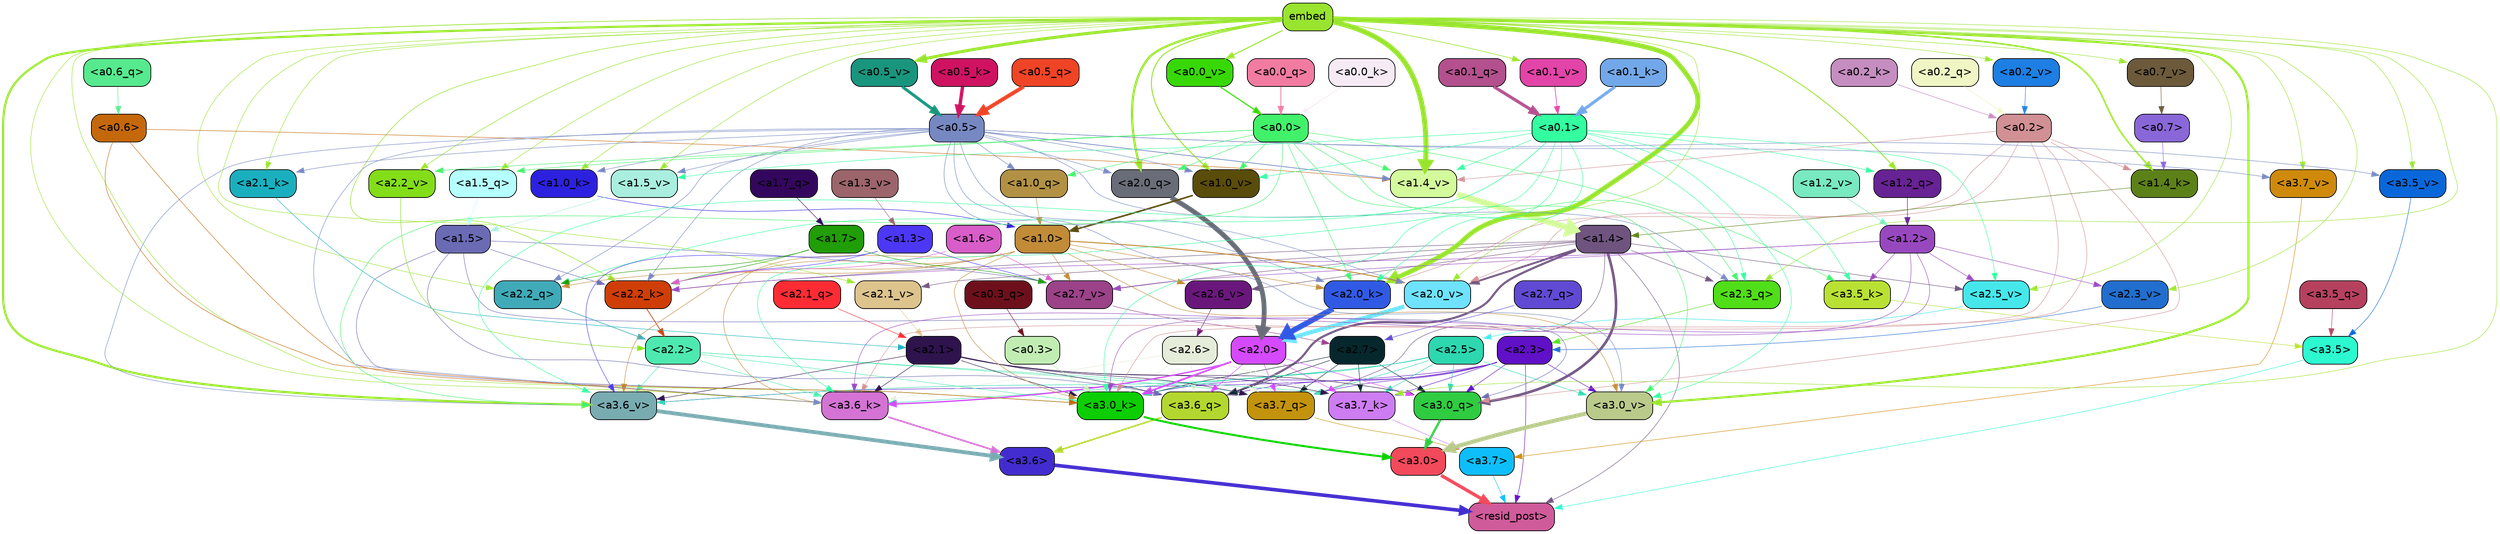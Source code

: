 strict digraph "" {
	graph [bgcolor=transparent,
		layout=dot,
		overlap=false,
		splines=true
	];
	"<a3.7>"	[color=black,
		fillcolor="#0ebefa",
		fontname=Helvetica,
		shape=box,
		style="filled, rounded"];
	"<resid_post>"	[color=black,
		fillcolor="#d05b9a",
		fontname=Helvetica,
		shape=box,
		style="filled, rounded"];
	"<a3.7>" -> "<resid_post>"	[color="#0ebefa",
		penwidth=0.6];
	"<a3.6>"	[color=black,
		fillcolor="#432ccf",
		fontname=Helvetica,
		shape=box,
		style="filled, rounded"];
	"<a3.6>" -> "<resid_post>"	[color="#432ccf",
		penwidth=4.646730065345764];
	"<a3.5>"	[color=black,
		fillcolor="#2cf9d0",
		fontname=Helvetica,
		shape=box,
		style="filled, rounded"];
	"<a3.5>" -> "<resid_post>"	[color="#2cf9d0",
		penwidth=0.6];
	"<a3.0>"	[color=black,
		fillcolor="#f2495b",
		fontname=Helvetica,
		shape=box,
		style="filled, rounded"];
	"<a3.0>" -> "<resid_post>"	[color="#f2495b",
		penwidth=4.323132634162903];
	"<a2.3>"	[color=black,
		fillcolor="#6010c7",
		fontname=Helvetica,
		shape=box,
		style="filled, rounded"];
	"<a2.3>" -> "<resid_post>"	[color="#6010c7",
		penwidth=0.6];
	"<a3.7_q>"	[color=black,
		fillcolor="#c3930d",
		fontname=Helvetica,
		shape=box,
		style="filled, rounded"];
	"<a2.3>" -> "<a3.7_q>"	[color="#6010c7",
		penwidth=0.6];
	"<a3.6_q>"	[color=black,
		fillcolor="#b4d72f",
		fontname=Helvetica,
		shape=box,
		style="filled, rounded"];
	"<a2.3>" -> "<a3.6_q>"	[color="#6010c7",
		penwidth=0.6];
	"<a3.0_q>"	[color=black,
		fillcolor="#2fcc41",
		fontname=Helvetica,
		shape=box,
		style="filled, rounded"];
	"<a2.3>" -> "<a3.0_q>"	[color="#6010c7",
		penwidth=0.6];
	"<a3.7_k>"	[color=black,
		fillcolor="#cd7cf2",
		fontname=Helvetica,
		shape=box,
		style="filled, rounded"];
	"<a2.3>" -> "<a3.7_k>"	[color="#6010c7",
		penwidth=0.6];
	"<a3.0_k>"	[color=black,
		fillcolor="#0cce02",
		fontname=Helvetica,
		shape=box,
		style="filled, rounded"];
	"<a2.3>" -> "<a3.0_k>"	[color="#6010c7",
		penwidth=0.6];
	"<a3.6_v>"	[color=black,
		fillcolor="#79acb1",
		fontname=Helvetica,
		shape=box,
		style="filled, rounded"];
	"<a2.3>" -> "<a3.6_v>"	[color="#6010c7",
		penwidth=0.6];
	"<a3.0_v>"	[color=black,
		fillcolor="#b9ca8b",
		fontname=Helvetica,
		shape=box,
		style="filled, rounded"];
	"<a2.3>" -> "<a3.0_v>"	[color="#6010c7",
		penwidth=0.6];
	"<a1.4>"	[color=black,
		fillcolor="#6f547f",
		fontname=Helvetica,
		shape=box,
		style="filled, rounded"];
	"<a1.4>" -> "<resid_post>"	[color="#6f547f",
		penwidth=0.6];
	"<a1.4>" -> "<a3.7_q>"	[color="#6f547f",
		penwidth=0.6];
	"<a1.4>" -> "<a3.6_q>"	[color="#6f547f",
		penwidth=2.700703263282776];
	"<a1.4>" -> "<a3.0_q>"	[color="#6f547f",
		penwidth=3.34255850315094];
	"<a2.3_q>"	[color=black,
		fillcolor="#50de18",
		fontname=Helvetica,
		shape=box,
		style="filled, rounded"];
	"<a1.4>" -> "<a2.3_q>"	[color="#6f547f",
		penwidth=0.6];
	"<a2.2_k>"	[color=black,
		fillcolor="#cf3e07",
		fontname=Helvetica,
		shape=box,
		style="filled, rounded"];
	"<a1.4>" -> "<a2.2_k>"	[color="#6f547f",
		penwidth=0.6];
	"<a2.7_v>"	[color=black,
		fillcolor="#9b4289",
		fontname=Helvetica,
		shape=box,
		style="filled, rounded"];
	"<a1.4>" -> "<a2.7_v>"	[color="#6f547f",
		penwidth=0.6];
	"<a2.6_v>"	[color=black,
		fillcolor="#6a177c",
		fontname=Helvetica,
		shape=box,
		style="filled, rounded"];
	"<a1.4>" -> "<a2.6_v>"	[color="#6f547f",
		penwidth=0.6];
	"<a2.5_v>"	[color=black,
		fillcolor="#46e7eb",
		fontname=Helvetica,
		shape=box,
		style="filled, rounded"];
	"<a1.4>" -> "<a2.5_v>"	[color="#6f547f",
		penwidth=0.6];
	"<a2.1_v>"	[color=black,
		fillcolor="#ddc38c",
		fontname=Helvetica,
		shape=box,
		style="filled, rounded"];
	"<a1.4>" -> "<a2.1_v>"	[color="#6f547f",
		penwidth=0.6];
	"<a2.0_v>"	[color=black,
		fillcolor="#6ee2fe",
		fontname=Helvetica,
		shape=box,
		style="filled, rounded"];
	"<a1.4>" -> "<a2.0_v>"	[color="#6f547f",
		penwidth=2.387977123260498];
	"<a3.7_q>" -> "<a3.7>"	[color="#c3930d",
		penwidth=0.6];
	"<a3.6_q>" -> "<a3.6>"	[color="#b4d72f",
		penwidth=2.03758105635643];
	"<a3.5_q>"	[color=black,
		fillcolor="#b6415f",
		fontname=Helvetica,
		shape=box,
		style="filled, rounded"];
	"<a3.5_q>" -> "<a3.5>"	[color="#b6415f",
		penwidth=0.6];
	"<a3.0_q>" -> "<a3.0>"	[color="#2fcc41",
		penwidth=2.8638100624084473];
	"<a3.7_k>" -> "<a3.7>"	[color="#cd7cf2",
		penwidth=0.6];
	"<a3.6_k>"	[color=black,
		fillcolor="#d473d4",
		fontname=Helvetica,
		shape=box,
		style="filled, rounded"];
	"<a3.6_k>" -> "<a3.6>"	[color="#d473d4",
		penwidth=2.174198240041733];
	"<a3.5_k>"	[color=black,
		fillcolor="#b9e133",
		fontname=Helvetica,
		shape=box,
		style="filled, rounded"];
	"<a3.5_k>" -> "<a3.5>"	[color="#b9e133",
		penwidth=0.6];
	"<a3.0_k>" -> "<a3.0>"	[color="#0cce02",
		penwidth=2.6274144649505615];
	"<a3.7_v>"	[color=black,
		fillcolor="#cf8a0b",
		fontname=Helvetica,
		shape=box,
		style="filled, rounded"];
	"<a3.7_v>" -> "<a3.7>"	[color="#cf8a0b",
		penwidth=0.6];
	"<a3.6_v>" -> "<a3.6>"	[color="#79acb1",
		penwidth=5.002329230308533];
	"<a3.5_v>"	[color=black,
		fillcolor="#0967da",
		fontname=Helvetica,
		shape=box,
		style="filled, rounded"];
	"<a3.5_v>" -> "<a3.5>"	[color="#0967da",
		penwidth=0.6];
	"<a3.0_v>" -> "<a3.0>"	[color="#b9ca8b",
		penwidth=5.188832879066467];
	"<a2.7>"	[color=black,
		fillcolor="#06282d",
		fontname=Helvetica,
		shape=box,
		style="filled, rounded"];
	"<a2.7>" -> "<a3.7_q>"	[color="#06282d",
		penwidth=0.6];
	"<a2.7>" -> "<a3.6_q>"	[color="#06282d",
		penwidth=0.6];
	"<a2.7>" -> "<a3.0_q>"	[color="#06282d",
		penwidth=0.6];
	"<a2.7>" -> "<a3.7_k>"	[color="#06282d",
		penwidth=0.6];
	"<a2.7>" -> "<a3.0_k>"	[color="#06282d",
		penwidth=0.6];
	"<a2.6>"	[color=black,
		fillcolor="#e5ecda",
		fontname=Helvetica,
		shape=box,
		style="filled, rounded"];
	"<a2.6>" -> "<a3.7_q>"	[color="#e5ecda",
		penwidth=0.6];
	"<a2.6>" -> "<a3.6_q>"	[color="#e5ecda",
		penwidth=0.6];
	"<a2.6>" -> "<a3.0_q>"	[color="#e5ecda",
		penwidth=0.6];
	"<a2.6>" -> "<a3.7_k>"	[color="#e5ecda",
		penwidth=0.6];
	"<a2.6>" -> "<a3.6_k>"	[color="#e5ecda",
		penwidth=0.6];
	"<a2.6>" -> "<a3.0_k>"	[color="#e5ecda",
		penwidth=0.6];
	"<a2.5>"	[color=black,
		fillcolor="#2dd7b0",
		fontname=Helvetica,
		shape=box,
		style="filled, rounded"];
	"<a2.5>" -> "<a3.7_q>"	[color="#2dd7b0",
		penwidth=0.6];
	"<a2.5>" -> "<a3.0_q>"	[color="#2dd7b0",
		penwidth=0.6];
	"<a2.5>" -> "<a3.7_k>"	[color="#2dd7b0",
		penwidth=0.6];
	"<a2.5>" -> "<a3.6_k>"	[color="#2dd7b0",
		penwidth=0.6];
	"<a2.5>" -> "<a3.0_k>"	[color="#2dd7b0",
		penwidth=0.6];
	"<a2.5>" -> "<a3.6_v>"	[color="#2dd7b0",
		penwidth=0.6];
	"<a2.5>" -> "<a3.0_v>"	[color="#2dd7b0",
		penwidth=0.6];
	"<a2.2>"	[color=black,
		fillcolor="#4ee9b0",
		fontname=Helvetica,
		shape=box,
		style="filled, rounded"];
	"<a2.2>" -> "<a3.7_q>"	[color="#4ee9b0",
		penwidth=0.6];
	"<a2.2>" -> "<a3.7_k>"	[color="#4ee9b0",
		penwidth=0.6];
	"<a2.2>" -> "<a3.6_k>"	[color="#4ee9b0",
		penwidth=0.6];
	"<a2.2>" -> "<a3.0_k>"	[color="#4ee9b0",
		penwidth=0.6];
	"<a2.2>" -> "<a3.6_v>"	[color="#4ee9b0",
		penwidth=0.6];
	"<a2.1>"	[color=black,
		fillcolor="#2e134d",
		fontname=Helvetica,
		shape=box,
		style="filled, rounded"];
	"<a2.1>" -> "<a3.7_q>"	[color="#2e134d",
		penwidth=0.6];
	"<a2.1>" -> "<a3.6_q>"	[color="#2e134d",
		penwidth=0.6];
	"<a2.1>" -> "<a3.0_q>"	[color="#2e134d",
		penwidth=0.6];
	"<a2.1>" -> "<a3.7_k>"	[color="#2e134d",
		penwidth=0.6];
	"<a2.1>" -> "<a3.6_k>"	[color="#2e134d",
		penwidth=0.6];
	"<a2.1>" -> "<a3.0_k>"	[color="#2e134d",
		penwidth=0.6];
	"<a2.1>" -> "<a3.6_v>"	[color="#2e134d",
		penwidth=0.6];
	"<a2.0>"	[color=black,
		fillcolor="#d44afc",
		fontname=Helvetica,
		shape=box,
		style="filled, rounded"];
	"<a2.0>" -> "<a3.7_q>"	[color="#d44afc",
		penwidth=0.6];
	"<a2.0>" -> "<a3.6_q>"	[color="#d44afc",
		penwidth=0.6];
	"<a2.0>" -> "<a3.0_q>"	[color="#d44afc",
		penwidth=0.6];
	"<a2.0>" -> "<a3.7_k>"	[color="#d44afc",
		penwidth=0.6];
	"<a2.0>" -> "<a3.6_k>"	[color="#d44afc",
		penwidth=1.6454488784074783];
	"<a2.0>" -> "<a3.0_k>"	[color="#d44afc",
		penwidth=2.2218968719244003];
	"<a1.5>"	[color=black,
		fillcolor="#6b6ab5",
		fontname=Helvetica,
		shape=box,
		style="filled, rounded"];
	"<a1.5>" -> "<a3.6_q>"	[color="#6b6ab5",
		penwidth=0.6];
	"<a1.5>" -> "<a3.0_q>"	[color="#6b6ab5",
		penwidth=0.6];
	"<a1.5>" -> "<a3.0_k>"	[color="#6b6ab5",
		penwidth=0.6];
	"<a1.5>" -> "<a2.2_k>"	[color="#6b6ab5",
		penwidth=0.6];
	"<a1.5>" -> "<a2.7_v>"	[color="#6b6ab5",
		penwidth=0.6];
	"<a0.2>"	[color=black,
		fillcolor="#d19094",
		fontname=Helvetica,
		shape=box,
		style="filled, rounded"];
	"<a0.2>" -> "<a3.0_q>"	[color="#d19094",
		penwidth=0.6];
	"<a0.2>" -> "<a3.6_k>"	[color="#d19094",
		penwidth=0.6];
	"<a0.2>" -> "<a3.0_k>"	[color="#d19094",
		penwidth=0.6];
	"<a2.0_k>"	[color=black,
		fillcolor="#315ae4",
		fontname=Helvetica,
		shape=box,
		style="filled, rounded"];
	"<a0.2>" -> "<a2.0_k>"	[color="#d19094",
		penwidth=0.6];
	"<a0.2>" -> "<a2.0_v>"	[color="#d19094",
		penwidth=0.6];
	"<a1.4_k>"	[color=black,
		fillcolor="#5d8119",
		fontname=Helvetica,
		shape=box,
		style="filled, rounded"];
	"<a0.2>" -> "<a1.4_k>"	[color="#d19094",
		penwidth=0.6];
	"<a1.4_v>"	[color=black,
		fillcolor="#d3fb9c",
		fontname=Helvetica,
		shape=box,
		style="filled, rounded"];
	"<a0.2>" -> "<a1.4_v>"	[color="#d19094",
		penwidth=0.6];
	embed	[color=black,
		fillcolor="#99e42f",
		fontname=Helvetica,
		shape=box,
		style="filled, rounded"];
	embed -> "<a3.7_k>"	[color="#99e42f",
		penwidth=0.6];
	embed -> "<a3.6_k>"	[color="#99e42f",
		penwidth=0.6];
	embed -> "<a3.0_k>"	[color="#99e42f",
		penwidth=0.6];
	embed -> "<a3.7_v>"	[color="#99e42f",
		penwidth=0.6];
	embed -> "<a3.6_v>"	[color="#99e42f",
		penwidth=2.8301228284835815];
	embed -> "<a3.5_v>"	[color="#99e42f",
		penwidth=0.6];
	embed -> "<a3.0_v>"	[color="#99e42f",
		penwidth=2.7660785913467407];
	embed -> "<a2.3_q>"	[color="#99e42f",
		penwidth=0.6];
	"<a2.2_q>"	[color=black,
		fillcolor="#40aab9",
		fontname=Helvetica,
		shape=box,
		style="filled, rounded"];
	embed -> "<a2.2_q>"	[color="#99e42f",
		penwidth=0.6];
	"<a2.0_q>"	[color=black,
		fillcolor="#696d77",
		fontname=Helvetica,
		shape=box,
		style="filled, rounded"];
	embed -> "<a2.0_q>"	[color="#99e42f",
		penwidth=2.918822765350342];
	embed -> "<a2.2_k>"	[color="#99e42f",
		penwidth=0.7099294662475586];
	"<a2.1_k>"	[color=black,
		fillcolor="#1aafbf",
		fontname=Helvetica,
		shape=box,
		style="filled, rounded"];
	embed -> "<a2.1_k>"	[color="#99e42f",
		penwidth=0.6];
	embed -> "<a2.0_k>"	[color="#99e42f",
		penwidth=6.075345039367676];
	embed -> "<a2.5_v>"	[color="#99e42f",
		penwidth=0.6];
	"<a2.3_v>"	[color=black,
		fillcolor="#216ecf",
		fontname=Helvetica,
		shape=box,
		style="filled, rounded"];
	embed -> "<a2.3_v>"	[color="#99e42f",
		penwidth=0.6];
	"<a2.2_v>"	[color=black,
		fillcolor="#83dd19",
		fontname=Helvetica,
		shape=box,
		style="filled, rounded"];
	embed -> "<a2.2_v>"	[color="#99e42f",
		penwidth=0.6909599304199219];
	embed -> "<a2.1_v>"	[color="#99e42f",
		penwidth=0.6];
	embed -> "<a2.0_v>"	[color="#99e42f",
		penwidth=0.6];
	"<a1.5_q>"	[color=black,
		fillcolor="#b5fffe",
		fontname=Helvetica,
		shape=box,
		style="filled, rounded"];
	embed -> "<a1.5_q>"	[color="#99e42f",
		penwidth=0.6];
	"<a1.2_q>"	[color=black,
		fillcolor="#672293",
		fontname=Helvetica,
		shape=box,
		style="filled, rounded"];
	embed -> "<a1.2_q>"	[color="#99e42f",
		penwidth=1.1075286865234375];
	embed -> "<a1.4_k>"	[color="#99e42f",
		penwidth=2.043105125427246];
	"<a1.0_k>"	[color=black,
		fillcolor="#2c21df",
		fontname=Helvetica,
		shape=box,
		style="filled, rounded"];
	embed -> "<a1.0_k>"	[color="#99e42f",
		penwidth=0.6];
	"<a1.5_v>"	[color=black,
		fillcolor="#a9eede",
		fontname=Helvetica,
		shape=box,
		style="filled, rounded"];
	embed -> "<a1.5_v>"	[color="#99e42f",
		penwidth=0.6];
	embed -> "<a1.4_v>"	[color="#99e42f",
		penwidth=6.46385931968689];
	"<a1.0_v>"	[color=black,
		fillcolor="#5a4c0a",
		fontname=Helvetica,
		shape=box,
		style="filled, rounded"];
	embed -> "<a1.0_v>"	[color="#99e42f",
		penwidth=1.273291826248169];
	"<a0.7_v>"	[color=black,
		fillcolor="#6c5a3b",
		fontname=Helvetica,
		shape=box,
		style="filled, rounded"];
	embed -> "<a0.7_v>"	[color="#99e42f",
		penwidth=0.6];
	"<a0.5_v>"	[color=black,
		fillcolor="#19957e",
		fontname=Helvetica,
		shape=box,
		style="filled, rounded"];
	embed -> "<a0.5_v>"	[color="#99e42f",
		penwidth=3.920696496963501];
	"<a0.2_v>"	[color=black,
		fillcolor="#1d7ee3",
		fontname=Helvetica,
		shape=box,
		style="filled, rounded"];
	embed -> "<a0.2_v>"	[color="#99e42f",
		penwidth=0.6];
	"<a0.1_v>"	[color=black,
		fillcolor="#e244a8",
		fontname=Helvetica,
		shape=box,
		style="filled, rounded"];
	embed -> "<a0.1_v>"	[color="#99e42f",
		penwidth=0.8145098686218262];
	"<a0.0_v>"	[color=black,
		fillcolor="#37d805",
		fontname=Helvetica,
		shape=box,
		style="filled, rounded"];
	embed -> "<a0.0_v>"	[color="#99e42f",
		penwidth=1.426530361175537];
	"<a1.2>"	[color=black,
		fillcolor="#9848bf",
		fontname=Helvetica,
		shape=box,
		style="filled, rounded"];
	"<a1.2>" -> "<a3.6_k>"	[color="#9848bf",
		penwidth=0.6];
	"<a1.2>" -> "<a3.5_k>"	[color="#9848bf",
		penwidth=0.6];
	"<a1.2>" -> "<a3.0_k>"	[color="#9848bf",
		penwidth=0.6];
	"<a1.2>" -> "<a2.2_k>"	[color="#9848bf",
		penwidth=0.6];
	"<a1.2>" -> "<a2.7_v>"	[color="#9848bf",
		penwidth=0.6];
	"<a1.2>" -> "<a2.5_v>"	[color="#9848bf",
		penwidth=0.6];
	"<a1.2>" -> "<a2.3_v>"	[color="#9848bf",
		penwidth=0.6];
	"<a1.0>"	[color=black,
		fillcolor="#c18b38",
		fontname=Helvetica,
		shape=box,
		style="filled, rounded"];
	"<a1.0>" -> "<a3.6_k>"	[color="#c18b38",
		penwidth=0.6];
	"<a1.0>" -> "<a3.0_k>"	[color="#c18b38",
		penwidth=0.6];
	"<a1.0>" -> "<a3.6_v>"	[color="#c18b38",
		penwidth=0.6];
	"<a1.0>" -> "<a3.0_v>"	[color="#c18b38",
		penwidth=0.6];
	"<a1.0>" -> "<a2.2_q>"	[color="#c18b38",
		penwidth=0.6];
	"<a1.0>" -> "<a2.2_k>"	[color="#c18b38",
		penwidth=0.6];
	"<a1.0>" -> "<a2.0_k>"	[color="#c18b38",
		penwidth=0.6];
	"<a1.0>" -> "<a2.7_v>"	[color="#c18b38",
		penwidth=0.6];
	"<a1.0>" -> "<a2.6_v>"	[color="#c18b38",
		penwidth=0.6];
	"<a1.0>" -> "<a2.0_v>"	[color="#c18b38",
		penwidth=1.2435333728790283];
	"<a0.6>"	[color=black,
		fillcolor="#c5680c",
		fontname=Helvetica,
		shape=box,
		style="filled, rounded"];
	"<a0.6>" -> "<a3.6_k>"	[color="#c5680c",
		penwidth=0.6];
	"<a0.6>" -> "<a3.0_k>"	[color="#c5680c",
		penwidth=0.6];
	"<a0.6>" -> "<a1.4_v>"	[color="#c5680c",
		penwidth=0.6];
	"<a0.5>"	[color=black,
		fillcolor="#7688c2",
		fontname=Helvetica,
		shape=box,
		style="filled, rounded"];
	"<a0.5>" -> "<a3.6_k>"	[color="#7688c2",
		penwidth=0.6];
	"<a0.5>" -> "<a3.7_v>"	[color="#7688c2",
		penwidth=0.6];
	"<a0.5>" -> "<a3.6_v>"	[color="#7688c2",
		penwidth=0.6];
	"<a0.5>" -> "<a3.5_v>"	[color="#7688c2",
		penwidth=0.6];
	"<a0.5>" -> "<a3.0_v>"	[color="#7688c2",
		penwidth=0.6124261617660522];
	"<a0.5>" -> "<a2.3_q>"	[color="#7688c2",
		penwidth=0.6];
	"<a0.5>" -> "<a2.2_q>"	[color="#7688c2",
		penwidth=0.6];
	"<a0.5>" -> "<a2.0_q>"	[color="#7688c2",
		penwidth=0.6];
	"<a0.5>" -> "<a2.2_k>"	[color="#7688c2",
		penwidth=0.6];
	"<a0.5>" -> "<a2.1_k>"	[color="#7688c2",
		penwidth=0.6];
	"<a0.5>" -> "<a2.0_k>"	[color="#7688c2",
		penwidth=0.6112704277038574];
	"<a0.5>" -> "<a2.0_v>"	[color="#7688c2",
		penwidth=0.6];
	"<a1.0_q>"	[color=black,
		fillcolor="#b29144",
		fontname=Helvetica,
		shape=box,
		style="filled, rounded"];
	"<a0.5>" -> "<a1.0_q>"	[color="#7688c2",
		penwidth=0.6];
	"<a0.5>" -> "<a1.0_k>"	[color="#7688c2",
		penwidth=0.6];
	"<a0.5>" -> "<a1.5_v>"	[color="#7688c2",
		penwidth=0.6];
	"<a0.5>" -> "<a1.4_v>"	[color="#7688c2",
		penwidth=0.9145197868347168];
	"<a0.5>" -> "<a1.0_v>"	[color="#7688c2",
		penwidth=0.6];
	"<a0.1>"	[color=black,
		fillcolor="#33fea0",
		fontname=Helvetica,
		shape=box,
		style="filled, rounded"];
	"<a0.1>" -> "<a3.6_k>"	[color="#33fea0",
		penwidth=0.6];
	"<a0.1>" -> "<a3.5_k>"	[color="#33fea0",
		penwidth=0.6];
	"<a0.1>" -> "<a3.0_k>"	[color="#33fea0",
		penwidth=0.6];
	"<a0.1>" -> "<a3.6_v>"	[color="#33fea0",
		penwidth=0.6];
	"<a0.1>" -> "<a3.0_v>"	[color="#33fea0",
		penwidth=0.6];
	"<a0.1>" -> "<a2.3_q>"	[color="#33fea0",
		penwidth=0.6];
	"<a0.1>" -> "<a2.2_q>"	[color="#33fea0",
		penwidth=0.6];
	"<a0.1>" -> "<a2.0_k>"	[color="#33fea0",
		penwidth=0.6];
	"<a0.1>" -> "<a2.5_v>"	[color="#33fea0",
		penwidth=0.6];
	"<a0.1>" -> "<a1.2_q>"	[color="#33fea0",
		penwidth=0.6];
	"<a0.1>" -> "<a1.5_v>"	[color="#33fea0",
		penwidth=0.6];
	"<a0.1>" -> "<a1.4_v>"	[color="#33fea0",
		penwidth=0.6];
	"<a0.1>" -> "<a1.0_v>"	[color="#33fea0",
		penwidth=0.6];
	"<a0.0>"	[color=black,
		fillcolor="#42f16a",
		fontname=Helvetica,
		shape=box,
		style="filled, rounded"];
	"<a0.0>" -> "<a3.5_k>"	[color="#42f16a",
		penwidth=0.6];
	"<a0.0>" -> "<a3.6_v>"	[color="#42f16a",
		penwidth=0.6];
	"<a0.0>" -> "<a3.0_v>"	[color="#42f16a",
		penwidth=0.6];
	"<a0.0>" -> "<a2.3_q>"	[color="#42f16a",
		penwidth=0.6];
	"<a0.0>" -> "<a2.0_q>"	[color="#42f16a",
		penwidth=0.6];
	"<a0.0>" -> "<a2.0_k>"	[color="#42f16a",
		penwidth=0.6];
	"<a0.0>" -> "<a2.2_v>"	[color="#42f16a",
		penwidth=0.6];
	"<a0.0>" -> "<a1.5_q>"	[color="#42f16a",
		penwidth=0.6];
	"<a0.0>" -> "<a1.0_q>"	[color="#42f16a",
		penwidth=0.6];
	"<a0.0>" -> "<a1.4_v>"	[color="#42f16a",
		penwidth=0.6];
	"<a0.0>" -> "<a1.0_v>"	[color="#42f16a",
		penwidth=0.6];
	"<a0.3>"	[color=black,
		fillcolor="#c1edb3",
		fontname=Helvetica,
		shape=box,
		style="filled, rounded"];
	"<a0.3>" -> "<a3.0_k>"	[color="#c1edb3",
		penwidth=0.6];
	"<a1.3>"	[color=black,
		fillcolor="#4c37f4",
		fontname=Helvetica,
		shape=box,
		style="filled, rounded"];
	"<a1.3>" -> "<a3.6_v>"	[color="#4c37f4",
		penwidth=0.6];
	"<a1.3>" -> "<a2.2_k>"	[color="#4c37f4",
		penwidth=0.6];
	"<a1.3>" -> "<a2.7_v>"	[color="#4c37f4",
		penwidth=0.6];
	"<a2.7_q>"	[color=black,
		fillcolor="#614ad3",
		fontname=Helvetica,
		shape=box,
		style="filled, rounded"];
	"<a2.7_q>" -> "<a2.7>"	[color="#614ad3",
		penwidth=0.6];
	"<a2.3_q>" -> "<a2.3>"	[color="#50de18",
		penwidth=0.6];
	"<a2.2_q>" -> "<a2.2>"	[color="#40aab9",
		penwidth=0.8114519119262695];
	"<a2.1_q>"	[color=black,
		fillcolor="#fd2c34",
		fontname=Helvetica,
		shape=box,
		style="filled, rounded"];
	"<a2.1_q>" -> "<a2.1>"	[color="#fd2c34",
		penwidth=0.6];
	"<a2.0_q>" -> "<a2.0>"	[color="#696d77",
		penwidth=6.2323237657547];
	"<a2.2_k>" -> "<a2.2>"	[color="#cf3e07",
		penwidth=0.9331893920898438];
	"<a2.1_k>" -> "<a2.1>"	[color="#1aafbf",
		penwidth=0.6];
	"<a2.0_k>" -> "<a2.0>"	[color="#315ae4",
		penwidth=7.158664226531982];
	"<a2.7_v>" -> "<a2.7>"	[color="#9b4289",
		penwidth=0.6];
	"<a2.6_v>" -> "<a2.6>"	[color="#6a177c",
		penwidth=0.6];
	"<a2.5_v>" -> "<a2.5>"	[color="#46e7eb",
		penwidth=0.6657319068908691];
	"<a2.3_v>" -> "<a2.3>"	[color="#216ecf",
		penwidth=0.6];
	"<a2.2_v>" -> "<a2.2>"	[color="#83dd19",
		penwidth=0.6];
	"<a2.1_v>" -> "<a2.1>"	[color="#ddc38c",
		penwidth=0.6];
	"<a2.0_v>" -> "<a2.0>"	[color="#6ee2fe",
		penwidth=5.380099236965179];
	"<a1.7>"	[color=black,
		fillcolor="#209d07",
		fontname=Helvetica,
		shape=box,
		style="filled, rounded"];
	"<a1.7>" -> "<a2.2_q>"	[color="#209d07",
		penwidth=0.6];
	"<a1.7>" -> "<a2.2_k>"	[color="#209d07",
		penwidth=0.6];
	"<a1.7>" -> "<a2.7_v>"	[color="#209d07",
		penwidth=0.6];
	"<a1.6>"	[color=black,
		fillcolor="#d85dc9",
		fontname=Helvetica,
		shape=box,
		style="filled, rounded"];
	"<a1.6>" -> "<a2.2_k>"	[color="#d85dc9",
		penwidth=0.6];
	"<a1.6>" -> "<a2.7_v>"	[color="#d85dc9",
		penwidth=0.6];
	"<a1.7_q>"	[color=black,
		fillcolor="#33075d",
		fontname=Helvetica,
		shape=box,
		style="filled, rounded"];
	"<a1.7_q>" -> "<a1.7>"	[color="#33075d",
		penwidth=0.6];
	"<a1.5_q>" -> "<a1.5>"	[color="#b5fffe",
		penwidth=0.6];
	"<a1.2_q>" -> "<a1.2>"	[color="#672293",
		penwidth=0.6965713500976562];
	"<a1.0_q>" -> "<a1.0>"	[color="#b29144",
		penwidth=0.6];
	"<a1.4_k>" -> "<a1.4>"	[color="#5d8119",
		penwidth=0.6];
	"<a1.0_k>" -> "<a1.0>"	[color="#2c21df",
		penwidth=0.6];
	"<a1.5_v>" -> "<a1.5>"	[color="#a9eede",
		penwidth=0.6];
	"<a1.4_v>" -> "<a1.4>"	[color="#d3fb9c",
		penwidth=7.649995803833008];
	"<a1.3_v>"	[color=black,
		fillcolor="#9c646b",
		fontname=Helvetica,
		shape=box,
		style="filled, rounded"];
	"<a1.3_v>" -> "<a1.3>"	[color="#9c646b",
		penwidth=0.6];
	"<a1.2_v>"	[color=black,
		fillcolor="#78e9c1",
		fontname=Helvetica,
		shape=box,
		style="filled, rounded"];
	"<a1.2_v>" -> "<a1.2>"	[color="#78e9c1",
		penwidth=0.6];
	"<a1.0_v>" -> "<a1.0>"	[color="#5a4c0a",
		penwidth=2.050852060317993];
	"<a0.7>"	[color=black,
		fillcolor="#8a67d9",
		fontname=Helvetica,
		shape=box,
		style="filled, rounded"];
	"<a0.7>" -> "<a1.4_k>"	[color="#8a67d9",
		penwidth=0.6];
	"<a0.6_q>"	[color=black,
		fillcolor="#56e98e",
		fontname=Helvetica,
		shape=box,
		style="filled, rounded"];
	"<a0.6_q>" -> "<a0.6>"	[color="#56e98e",
		penwidth=0.6];
	"<a0.5_q>"	[color=black,
		fillcolor="#ef4426",
		fontname=Helvetica,
		shape=box,
		style="filled, rounded"];
	"<a0.5_q>" -> "<a0.5>"	[color="#ef4426",
		penwidth=4.9415271282196045];
	"<a0.3_q>"	[color=black,
		fillcolor="#6e101b",
		fontname=Helvetica,
		shape=box,
		style="filled, rounded"];
	"<a0.3_q>" -> "<a0.3>"	[color="#6e101b",
		penwidth=0.6];
	"<a0.2_q>"	[color=black,
		fillcolor="#f0f5c4",
		fontname=Helvetica,
		shape=box,
		style="filled, rounded"];
	"<a0.2_q>" -> "<a0.2>"	[color="#f0f5c4",
		penwidth=0.7393593788146973];
	"<a0.1_q>"	[color=black,
		fillcolor="#b3508d",
		fontname=Helvetica,
		shape=box,
		style="filled, rounded"];
	"<a0.1_q>" -> "<a0.1>"	[color="#b3508d",
		penwidth=4.0437469482421875];
	"<a0.0_q>"	[color=black,
		fillcolor="#f27ba1",
		fontname=Helvetica,
		shape=box,
		style="filled, rounded"];
	"<a0.0_q>" -> "<a0.0>"	[color="#f27ba1",
		penwidth=1.0526800155639648];
	"<a0.5_k>"	[color=black,
		fillcolor="#cf1262",
		fontname=Helvetica,
		shape=box,
		style="filled, rounded"];
	"<a0.5_k>" -> "<a0.5>"	[color="#cf1262",
		penwidth=4.382697105407715];
	"<a0.2_k>"	[color=black,
		fillcolor="#c58dc0",
		fontname=Helvetica,
		shape=box,
		style="filled, rounded"];
	"<a0.2_k>" -> "<a0.2>"	[color="#c58dc0",
		penwidth=0.6394491195678711];
	"<a0.1_k>"	[color=black,
		fillcolor="#72a8e9",
		fontname=Helvetica,
		shape=box,
		style="filled, rounded"];
	"<a0.1_k>" -> "<a0.1>"	[color="#72a8e9",
		penwidth=3.9428932666778564];
	"<a0.0_k>"	[color=black,
		fillcolor="#f6eaf5",
		fontname=Helvetica,
		shape=box,
		style="filled, rounded"];
	"<a0.0_k>" -> "<a0.0>"	[color="#f6eaf5",
		penwidth=0.9280776977539062];
	"<a0.7_v>" -> "<a0.7>"	[color="#6c5a3b",
		penwidth=0.6];
	"<a0.5_v>" -> "<a0.5>"	[color="#19957e",
		penwidth=3.8846328258514404];
	"<a0.2_v>" -> "<a0.2>"	[color="#1d7ee3",
		penwidth=0.6];
	"<a0.1_v>" -> "<a0.1>"	[color="#e244a8",
		penwidth=0.8284716606140137];
	"<a0.0_v>" -> "<a0.0>"	[color="#37d805",
		penwidth=1.44976806640625];
}

